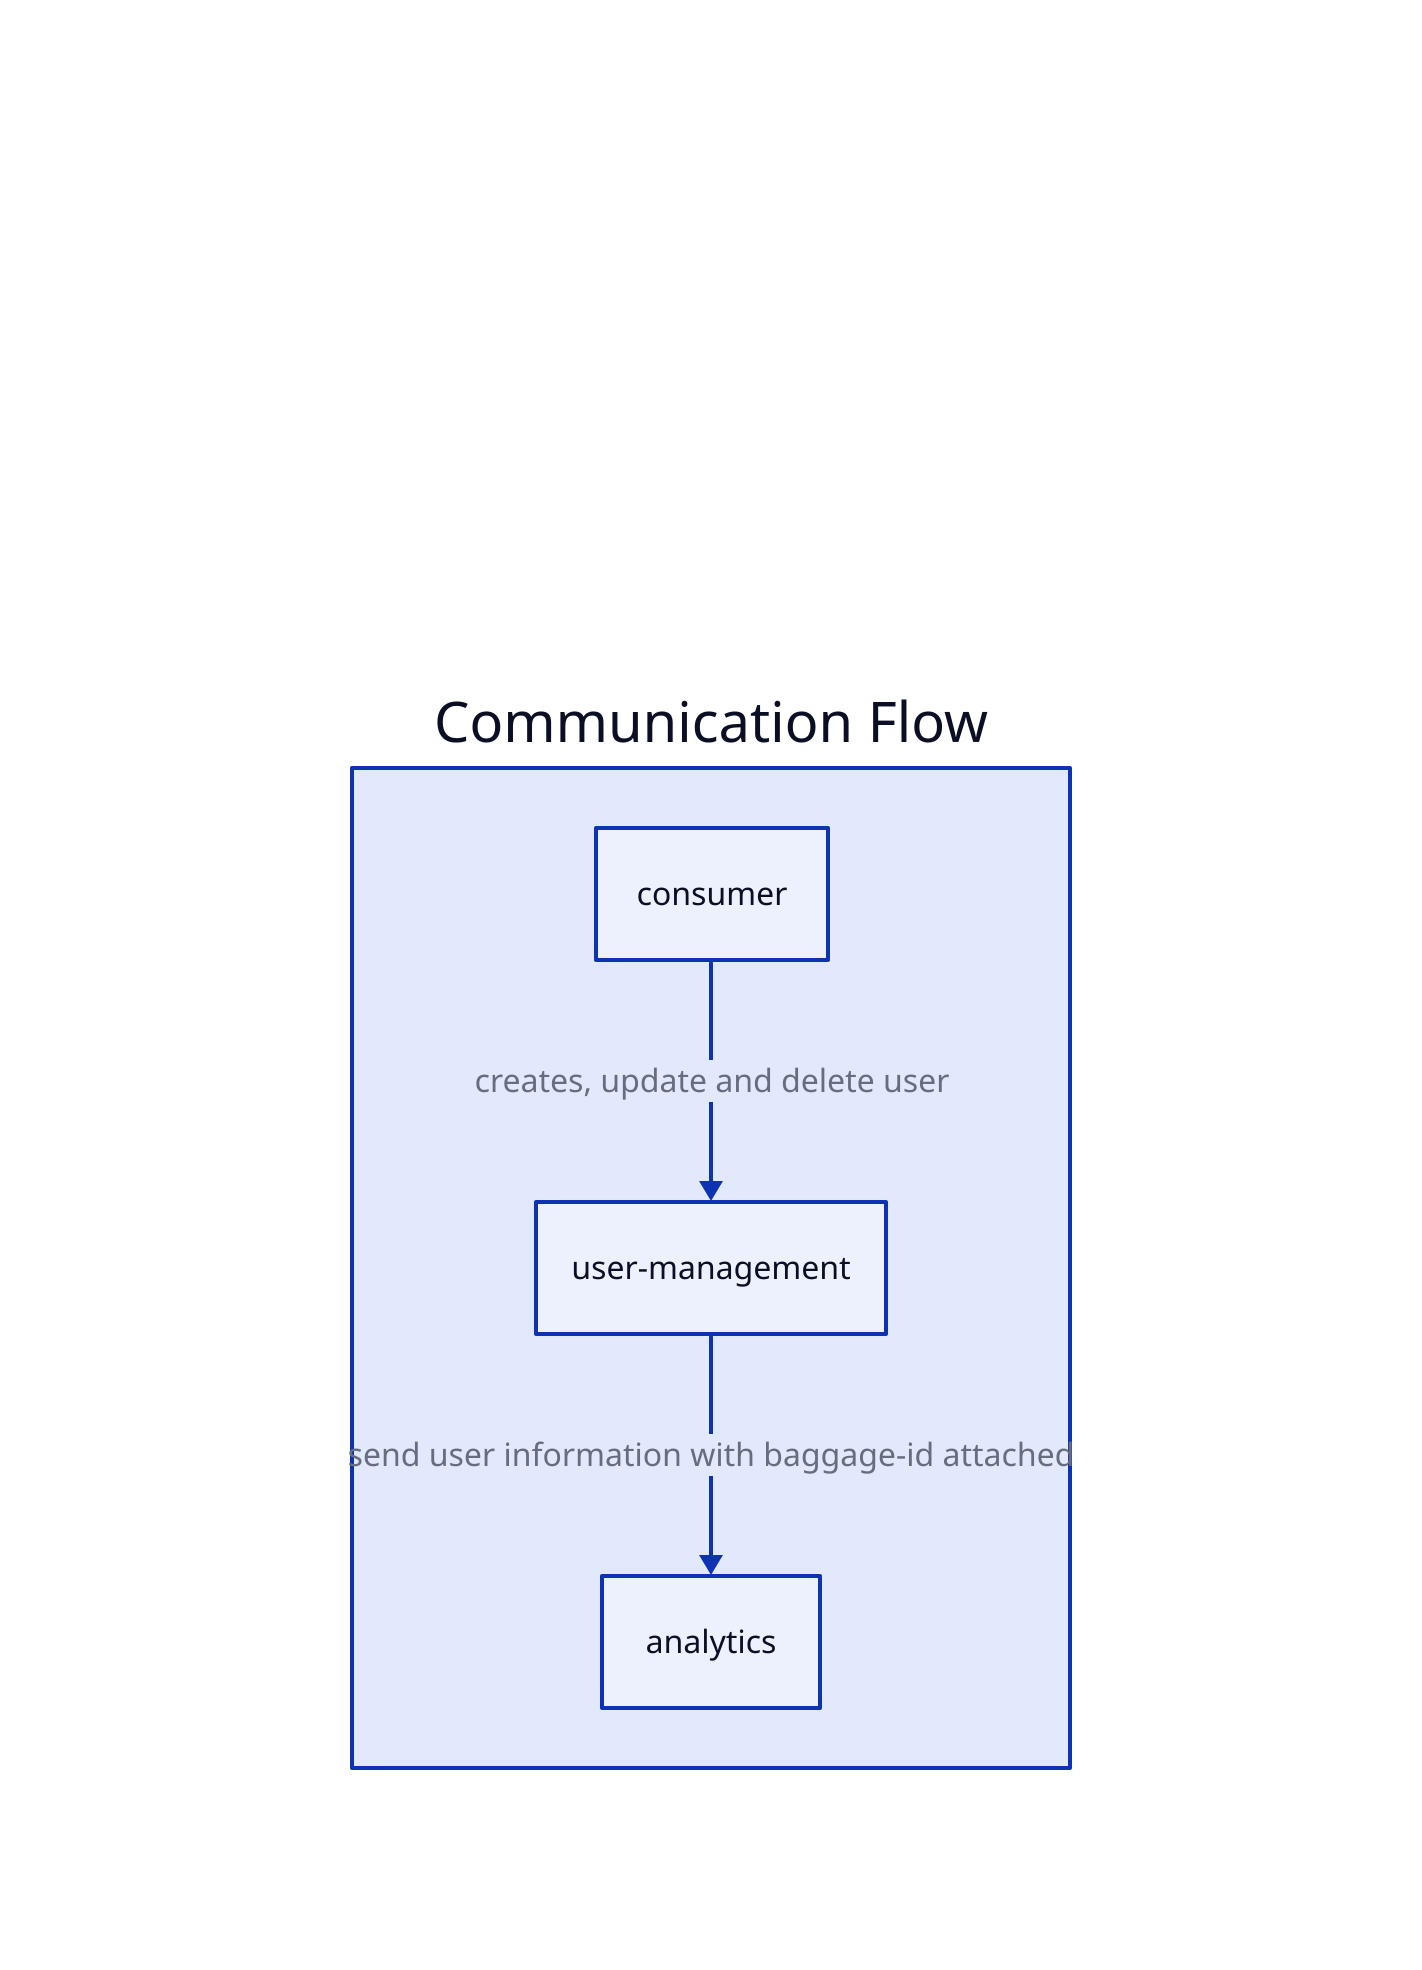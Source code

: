 explanation: |md
  # Services
  - consumer - is a service that generates data and initiate traces
  - user-management - is a service thats supports REST calls for User entity
  - analytics - this service is to have second hope for trace information

  # Flow
| { near: top-center }

Communication Flow {
    consumer -> user-management : creates, update and delete user
    user-management -> analytics : send user information with baggage-id attached
}
